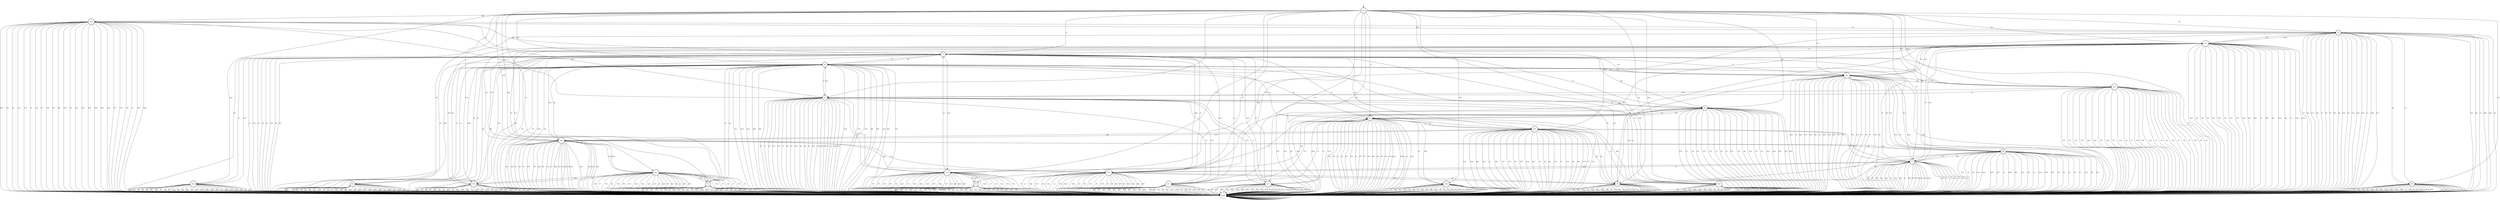 digraph g {
__start0 [label="" shape="none"]
init [shape="doublecircle" label="init"]
E23 [shape="doublecircle" label="E23"]
F3 [shape="doublecircle" label="F3"]
E2 [shape="doublecircle" label="E2"]
L7 [shape="doublecircle" label="L7"]
E4 [shape="doublecircle" label="E4"]
F11 [shape="doublecircle" label="F11"]
F12 [shape="doublecircle" label="F12"]
F1 [shape="doublecircle" label="F1"]
F9 [shape="doublecircle" label="F9"]
F7 [shape="doublecircle" label="F7"]
F10 [shape="doublecircle" label="F10"]
E5 [shape="doublecircle" label="E5"]
E9 [shape="doublecircle" label="E9"]
E10 [shape="doublecircle" label="E10"]
F5 [shape="doublecircle" label="F5"]
E11 [shape="doublecircle" label="E11"]
E15 [shape="doublecircle" label="E15"]
E22 [shape="doublecircle" label="E22"]
E25 [shape="doublecircle" label="E25"]
E27 [shape="doublecircle" label="E27"]
L1 [shape="doublecircle" label="L1"]
E20 [shape="doublecircle" label="E20"]
E17 [shape="doublecircle" label="E17"]
E13 [shape="doublecircle" label="E13"]
E6 [shape="doublecircle" label="E6"]
L3 [shape="doublecircle" label="L3"]
E30 [shape="doublecircle" label="E30"]
E16 [shape="doublecircle" label="E16"]
dead [shape="circle" label="dead"]
__start0 -> init
init -> E23[label="E23"]
init -> F3[label="F3"]
init -> E2[label="E2"]
init -> L7[label="L7"]
init -> E4[label="E4"]
init -> F11[label="F11"]
init -> F12[label="F12"]
init -> F1[label="F1"]
init -> F9[label="F9"]
init -> F7[label="F7"]
init -> F10[label="F10"]
init -> E5[label="E5"]
init -> E9[label="E9"]
init -> E10[label="E10"]
init -> F5[label="F5"]
init -> E11[label="E11"]
init -> E15[label="E15"]
init -> E22[label="E22"]
init -> E25[label="E25"]
init -> E27[label="E27"]
init -> L1[label="L1"]
init -> E20[label="E20"]
init -> E17[label="E17"]
init -> E13[label="E13"]
init -> E6[label="E6"]
init -> L3[label="L3"]
init -> E30[label="E30"]
init -> E16[label="E16"]
E23 -> dead[label="E23"]
E23 -> F3[label="F3"]
E23 -> dead[label="E2"]
E23 -> L7[label="L7"]
E23 -> dead[label="E4"]
E23 -> dead[label="F11"]
E23 -> dead[label="F12"]
E23 -> dead[label="F1"]
E23 -> dead[label="F9"]
E23 -> dead[label="F7"]
E23 -> dead[label="F10"]
E23 -> dead[label="E5"]
E23 -> dead[label="E9"]
E23 -> dead[label="E10"]
E23 -> dead[label="F5"]
E23 -> dead[label="E11"]
E23 -> dead[label="E15"]
E23 -> dead[label="E22"]
E23 -> dead[label="E25"]
E23 -> dead[label="E27"]
E23 -> L1[label="L1"]
E23 -> dead[label="E20"]
E23 -> dead[label="E17"]
E23 -> dead[label="E13"]
E23 -> dead[label="E6"]
E23 -> dead[label="L3"]
E23 -> dead[label="E30"]
E23 -> dead[label="E16"]
F3 -> E23[label="E23"]
F3 -> dead[label="F3"]
F3 -> dead[label="E2"]
F3 -> dead[label="L7"]
F3 -> dead[label="E4"]
F3 -> dead[label="F11"]
F3 -> dead[label="F12"]
F3 -> dead[label="F1"]
F3 -> dead[label="F9"]
F3 -> dead[label="F7"]
F3 -> dead[label="F10"]
F3 -> E5[label="E5"]
F3 -> dead[label="E9"]
F3 -> dead[label="E10"]
F3 -> dead[label="F5"]
F3 -> E11[label="E11"]
F3 -> dead[label="E15"]
F3 -> dead[label="E22"]
F3 -> E25[label="E25"]
F3 -> dead[label="E27"]
F3 -> dead[label="L1"]
F3 -> dead[label="E20"]
F3 -> dead[label="E17"]
F3 -> dead[label="E13"]
F3 -> dead[label="E6"]
F3 -> dead[label="L3"]
F3 -> dead[label="E30"]
F3 -> dead[label="E16"]
E2 -> dead[label="E23"]
E2 -> dead[label="F3"]
E2 -> dead[label="E2"]
E2 -> L7[label="L7"]
E2 -> dead[label="E4"]
E2 -> F11[label="F11"]
E2 -> F12[label="F12"]
E2 -> F1[label="F1"]
E2 -> F9[label="F9"]
E2 -> F7[label="F7"]
E2 -> F10[label="F10"]
E2 -> dead[label="E5"]
E2 -> dead[label="E9"]
E2 -> dead[label="E10"]
E2 -> dead[label="F5"]
E2 -> dead[label="E11"]
E2 -> dead[label="E15"]
E2 -> dead[label="E22"]
E2 -> dead[label="E25"]
E2 -> dead[label="E27"]
E2 -> L1[label="L1"]
E2 -> dead[label="E20"]
E2 -> dead[label="E17"]
E2 -> dead[label="E13"]
E2 -> dead[label="E6"]
E2 -> L3[label="L3"]
E2 -> dead[label="E30"]
E2 -> dead[label="E16"]
L7 -> E23[label="E23"]
L7 -> dead[label="F3"]
L7 -> E2[label="E2"]
L7 -> dead[label="L7"]
L7 -> E4[label="E4"]
L7 -> F11[label="F11"]
L7 -> dead[label="F12"]
L7 -> dead[label="F1"]
L7 -> dead[label="F9"]
L7 -> dead[label="F7"]
L7 -> dead[label="F10"]
L7 -> dead[label="E5"]
L7 -> dead[label="E9"]
L7 -> E10[label="E10"]
L7 -> dead[label="F5"]
L7 -> E11[label="E11"]
L7 -> E15[label="E15"]
L7 -> dead[label="E22"]
L7 -> E25[label="E25"]
L7 -> E27[label="E27"]
L7 -> dead[label="L1"]
L7 -> E20[label="E20"]
L7 -> E17[label="E17"]
L7 -> E13[label="E13"]
L7 -> E6[label="E6"]
L7 -> dead[label="L3"]
L7 -> dead[label="E30"]
L7 -> E16[label="E16"]
E4 -> dead[label="E23"]
E4 -> dead[label="F3"]
E4 -> dead[label="E2"]
E4 -> L7[label="L7"]
E4 -> dead[label="E4"]
E4 -> dead[label="F11"]
E4 -> dead[label="F12"]
E4 -> dead[label="F1"]
E4 -> dead[label="F9"]
E4 -> dead[label="F7"]
E4 -> dead[label="F10"]
E4 -> dead[label="E5"]
E4 -> dead[label="E9"]
E4 -> dead[label="E10"]
E4 -> dead[label="F5"]
E4 -> dead[label="E11"]
E4 -> dead[label="E15"]
E4 -> dead[label="E22"]
E4 -> dead[label="E25"]
E4 -> dead[label="E27"]
E4 -> dead[label="L1"]
E4 -> dead[label="E20"]
E4 -> dead[label="E17"]
E4 -> dead[label="E13"]
E4 -> dead[label="E6"]
E4 -> dead[label="L3"]
E4 -> dead[label="E30"]
E4 -> dead[label="E16"]
F11 -> dead[label="E23"]
F11 -> dead[label="F3"]
F11 -> E2[label="E2"]
F11 -> L7[label="L7"]
F11 -> dead[label="E4"]
F11 -> dead[label="F11"]
F11 -> dead[label="F12"]
F11 -> dead[label="F1"]
F11 -> dead[label="F9"]
F11 -> dead[label="F7"]
F11 -> dead[label="F10"]
F11 -> dead[label="E5"]
F11 -> E9[label="E9"]
F11 -> dead[label="E10"]
F11 -> dead[label="F5"]
F11 -> E11[label="E11"]
F11 -> E15[label="E15"]
F11 -> dead[label="E22"]
F11 -> dead[label="E25"]
F11 -> dead[label="E27"]
F11 -> dead[label="L1"]
F11 -> dead[label="E20"]
F11 -> dead[label="E17"]
F11 -> dead[label="E13"]
F11 -> dead[label="E6"]
F11 -> dead[label="L3"]
F11 -> dead[label="E30"]
F11 -> dead[label="E16"]
F12 -> dead[label="E23"]
F12 -> dead[label="F3"]
F12 -> E2[label="E2"]
F12 -> dead[label="L7"]
F12 -> dead[label="E4"]
F12 -> dead[label="F11"]
F12 -> dead[label="F12"]
F12 -> dead[label="F1"]
F12 -> dead[label="F9"]
F12 -> dead[label="F7"]
F12 -> dead[label="F10"]
F12 -> dead[label="E5"]
F12 -> E9[label="E9"]
F12 -> dead[label="E10"]
F12 -> dead[label="F5"]
F12 -> E11[label="E11"]
F12 -> dead[label="E15"]
F12 -> E22[label="E22"]
F12 -> E25[label="E25"]
F12 -> E27[label="E27"]
F12 -> dead[label="L1"]
F12 -> dead[label="E20"]
F12 -> dead[label="E17"]
F12 -> dead[label="E13"]
F12 -> dead[label="E6"]
F12 -> dead[label="L3"]
F12 -> dead[label="E30"]
F12 -> dead[label="E16"]
F1 -> dead[label="E23"]
F1 -> dead[label="F3"]
F1 -> E2[label="E2"]
F1 -> dead[label="L7"]
F1 -> dead[label="E4"]
F1 -> dead[label="F11"]
F1 -> dead[label="F12"]
F1 -> dead[label="F1"]
F1 -> dead[label="F9"]
F1 -> dead[label="F7"]
F1 -> dead[label="F10"]
F1 -> dead[label="E5"]
F1 -> dead[label="E9"]
F1 -> dead[label="E10"]
F1 -> dead[label="F5"]
F1 -> E11[label="E11"]
F1 -> dead[label="E15"]
F1 -> E22[label="E22"]
F1 -> dead[label="E25"]
F1 -> dead[label="E27"]
F1 -> dead[label="L1"]
F1 -> dead[label="E20"]
F1 -> dead[label="E17"]
F1 -> dead[label="E13"]
F1 -> dead[label="E6"]
F1 -> dead[label="L3"]
F1 -> dead[label="E30"]
F1 -> dead[label="E16"]
F9 -> dead[label="E23"]
F9 -> dead[label="F3"]
F9 -> E2[label="E2"]
F9 -> dead[label="L7"]
F9 -> dead[label="E4"]
F9 -> dead[label="F11"]
F9 -> dead[label="F12"]
F9 -> dead[label="F1"]
F9 -> dead[label="F9"]
F9 -> dead[label="F7"]
F9 -> dead[label="F10"]
F9 -> dead[label="E5"]
F9 -> E9[label="E9"]
F9 -> dead[label="E10"]
F9 -> dead[label="F5"]
F9 -> E11[label="E11"]
F9 -> dead[label="E15"]
F9 -> dead[label="E22"]
F9 -> E25[label="E25"]
F9 -> E27[label="E27"]
F9 -> dead[label="L1"]
F9 -> dead[label="E20"]
F9 -> dead[label="E17"]
F9 -> dead[label="E13"]
F9 -> dead[label="E6"]
F9 -> dead[label="L3"]
F9 -> dead[label="E30"]
F9 -> dead[label="E16"]
F7 -> dead[label="E23"]
F7 -> dead[label="F3"]
F7 -> E2[label="E2"]
F7 -> dead[label="L7"]
F7 -> dead[label="E4"]
F7 -> dead[label="F11"]
F7 -> dead[label="F12"]
F7 -> dead[label="F1"]
F7 -> dead[label="F9"]
F7 -> dead[label="F7"]
F7 -> dead[label="F10"]
F7 -> dead[label="E5"]
F7 -> E9[label="E9"]
F7 -> dead[label="E10"]
F7 -> dead[label="F5"]
F7 -> E11[label="E11"]
F7 -> dead[label="E15"]
F7 -> dead[label="E22"]
F7 -> E25[label="E25"]
F7 -> E27[label="E27"]
F7 -> dead[label="L1"]
F7 -> dead[label="E20"]
F7 -> dead[label="E17"]
F7 -> dead[label="E13"]
F7 -> dead[label="E6"]
F7 -> dead[label="L3"]
F7 -> dead[label="E30"]
F7 -> dead[label="E16"]
F10 -> dead[label="E23"]
F10 -> dead[label="F3"]
F10 -> E2[label="E2"]
F10 -> dead[label="L7"]
F10 -> dead[label="E4"]
F10 -> dead[label="F11"]
F10 -> dead[label="F12"]
F10 -> dead[label="F1"]
F10 -> dead[label="F9"]
F10 -> dead[label="F7"]
F10 -> dead[label="F10"]
F10 -> dead[label="E5"]
F10 -> dead[label="E9"]
F10 -> dead[label="E10"]
F10 -> dead[label="F5"]
F10 -> E11[label="E11"]
F10 -> dead[label="E15"]
F10 -> E22[label="E22"]
F10 -> dead[label="E25"]
F10 -> dead[label="E27"]
F10 -> dead[label="L1"]
F10 -> dead[label="E20"]
F10 -> dead[label="E17"]
F10 -> dead[label="E13"]
F10 -> dead[label="E6"]
F10 -> dead[label="L3"]
F10 -> dead[label="E30"]
F10 -> dead[label="E16"]
E5 -> dead[label="E23"]
E5 -> F3[label="F3"]
E5 -> dead[label="E2"]
E5 -> dead[label="L7"]
E5 -> dead[label="E4"]
E5 -> dead[label="F11"]
E5 -> dead[label="F12"]
E5 -> dead[label="F1"]
E5 -> dead[label="F9"]
E5 -> dead[label="F7"]
E5 -> dead[label="F10"]
E5 -> dead[label="E5"]
E5 -> dead[label="E9"]
E5 -> dead[label="E10"]
E5 -> dead[label="F5"]
E5 -> dead[label="E11"]
E5 -> dead[label="E15"]
E5 -> dead[label="E22"]
E5 -> dead[label="E25"]
E5 -> dead[label="E27"]
E5 -> dead[label="L1"]
E5 -> dead[label="E20"]
E5 -> dead[label="E17"]
E5 -> dead[label="E13"]
E5 -> dead[label="E6"]
E5 -> dead[label="L3"]
E5 -> dead[label="E30"]
E5 -> dead[label="E16"]
E9 -> dead[label="E23"]
E9 -> dead[label="F3"]
E9 -> dead[label="E2"]
E9 -> dead[label="L7"]
E9 -> dead[label="E4"]
E9 -> F11[label="F11"]
E9 -> F12[label="F12"]
E9 -> dead[label="F1"]
E9 -> F9[label="F9"]
E9 -> F7[label="F7"]
E9 -> dead[label="F10"]
E9 -> dead[label="E5"]
E9 -> dead[label="E9"]
E9 -> dead[label="E10"]
E9 -> dead[label="F5"]
E9 -> dead[label="E11"]
E9 -> dead[label="E15"]
E9 -> dead[label="E22"]
E9 -> dead[label="E25"]
E9 -> dead[label="E27"]
E9 -> dead[label="L1"]
E9 -> dead[label="E20"]
E9 -> dead[label="E17"]
E9 -> dead[label="E13"]
E9 -> dead[label="E6"]
E9 -> dead[label="L3"]
E9 -> dead[label="E30"]
E9 -> dead[label="E16"]
E10 -> dead[label="E23"]
E10 -> dead[label="F3"]
E10 -> dead[label="E2"]
E10 -> L7[label="L7"]
E10 -> dead[label="E4"]
E10 -> dead[label="F11"]
E10 -> dead[label="F12"]
E10 -> dead[label="F1"]
E10 -> dead[label="F9"]
E10 -> dead[label="F7"]
E10 -> dead[label="F10"]
E10 -> dead[label="E5"]
E10 -> dead[label="E9"]
E10 -> dead[label="E10"]
E10 -> F5[label="F5"]
E10 -> dead[label="E11"]
E10 -> dead[label="E15"]
E10 -> dead[label="E22"]
E10 -> dead[label="E25"]
E10 -> dead[label="E27"]
E10 -> L1[label="L1"]
E10 -> dead[label="E20"]
E10 -> dead[label="E17"]
E10 -> dead[label="E13"]
E10 -> dead[label="E6"]
E10 -> L3[label="L3"]
E10 -> dead[label="E30"]
E10 -> dead[label="E16"]
F5 -> dead[label="E23"]
F5 -> dead[label="F3"]
F5 -> dead[label="E2"]
F5 -> dead[label="L7"]
F5 -> dead[label="E4"]
F5 -> dead[label="F11"]
F5 -> dead[label="F12"]
F5 -> dead[label="F1"]
F5 -> dead[label="F9"]
F5 -> dead[label="F7"]
F5 -> dead[label="F10"]
F5 -> dead[label="E5"]
F5 -> dead[label="E9"]
F5 -> E10[label="E10"]
F5 -> dead[label="F5"]
F5 -> dead[label="E11"]
F5 -> dead[label="E15"]
F5 -> dead[label="E22"]
F5 -> dead[label="E25"]
F5 -> dead[label="E27"]
F5 -> dead[label="L1"]
F5 -> dead[label="E20"]
F5 -> dead[label="E17"]
F5 -> dead[label="E13"]
F5 -> dead[label="E6"]
F5 -> dead[label="L3"]
F5 -> dead[label="E30"]
F5 -> dead[label="E16"]
E11 -> dead[label="E23"]
E11 -> F3[label="F3"]
E11 -> dead[label="E2"]
E11 -> L7[label="L7"]
E11 -> dead[label="E4"]
E11 -> F11[label="F11"]
E11 -> F12[label="F12"]
E11 -> F1[label="F1"]
E11 -> F9[label="F9"]
E11 -> F7[label="F7"]
E11 -> F10[label="F10"]
E11 -> dead[label="E5"]
E11 -> dead[label="E9"]
E11 -> dead[label="E10"]
E11 -> dead[label="F5"]
E11 -> dead[label="E11"]
E11 -> dead[label="E15"]
E11 -> dead[label="E22"]
E11 -> dead[label="E25"]
E11 -> dead[label="E27"]
E11 -> dead[label="L1"]
E11 -> dead[label="E20"]
E11 -> dead[label="E17"]
E11 -> dead[label="E13"]
E11 -> dead[label="E6"]
E11 -> dead[label="L3"]
E11 -> dead[label="E30"]
E11 -> dead[label="E16"]
E15 -> dead[label="E23"]
E15 -> dead[label="F3"]
E15 -> dead[label="E2"]
E15 -> L7[label="L7"]
E15 -> dead[label="E4"]
E15 -> F11[label="F11"]
E15 -> dead[label="F12"]
E15 -> dead[label="F1"]
E15 -> dead[label="F9"]
E15 -> dead[label="F7"]
E15 -> dead[label="F10"]
E15 -> dead[label="E5"]
E15 -> dead[label="E9"]
E15 -> dead[label="E10"]
E15 -> dead[label="F5"]
E15 -> dead[label="E11"]
E15 -> dead[label="E15"]
E15 -> dead[label="E22"]
E15 -> dead[label="E25"]
E15 -> dead[label="E27"]
E15 -> L1[label="L1"]
E15 -> dead[label="E20"]
E15 -> dead[label="E17"]
E15 -> dead[label="E13"]
E15 -> dead[label="E6"]
E15 -> dead[label="L3"]
E15 -> dead[label="E30"]
E15 -> dead[label="E16"]
E22 -> dead[label="E23"]
E22 -> dead[label="F3"]
E22 -> dead[label="E2"]
E22 -> dead[label="L7"]
E22 -> dead[label="E4"]
E22 -> dead[label="F11"]
E22 -> F12[label="F12"]
E22 -> F1[label="F1"]
E22 -> dead[label="F9"]
E22 -> dead[label="F7"]
E22 -> F10[label="F10"]
E22 -> dead[label="E5"]
E22 -> dead[label="E9"]
E22 -> dead[label="E10"]
E22 -> dead[label="F5"]
E22 -> dead[label="E11"]
E22 -> dead[label="E15"]
E22 -> dead[label="E22"]
E22 -> dead[label="E25"]
E22 -> dead[label="E27"]
E22 -> dead[label="L1"]
E22 -> dead[label="E20"]
E22 -> dead[label="E17"]
E22 -> dead[label="E13"]
E22 -> dead[label="E6"]
E22 -> dead[label="L3"]
E22 -> dead[label="E30"]
E22 -> dead[label="E16"]
E25 -> dead[label="E23"]
E25 -> F3[label="F3"]
E25 -> dead[label="E2"]
E25 -> L7[label="L7"]
E25 -> dead[label="E4"]
E25 -> dead[label="F11"]
E25 -> F12[label="F12"]
E25 -> dead[label="F1"]
E25 -> F9[label="F9"]
E25 -> F7[label="F7"]
E25 -> dead[label="F10"]
E25 -> dead[label="E5"]
E25 -> dead[label="E9"]
E25 -> dead[label="E10"]
E25 -> dead[label="F5"]
E25 -> dead[label="E11"]
E25 -> dead[label="E15"]
E25 -> dead[label="E22"]
E25 -> dead[label="E25"]
E25 -> dead[label="E27"]
E25 -> dead[label="L1"]
E25 -> dead[label="E20"]
E25 -> dead[label="E17"]
E25 -> dead[label="E13"]
E25 -> dead[label="E6"]
E25 -> dead[label="L3"]
E25 -> dead[label="E30"]
E25 -> dead[label="E16"]
E27 -> dead[label="E23"]
E27 -> dead[label="F3"]
E27 -> dead[label="E2"]
E27 -> L7[label="L7"]
E27 -> dead[label="E4"]
E27 -> dead[label="F11"]
E27 -> F12[label="F12"]
E27 -> dead[label="F1"]
E27 -> F9[label="F9"]
E27 -> F7[label="F7"]
E27 -> dead[label="F10"]
E27 -> dead[label="E5"]
E27 -> dead[label="E9"]
E27 -> dead[label="E10"]
E27 -> dead[label="F5"]
E27 -> dead[label="E11"]
E27 -> dead[label="E15"]
E27 -> dead[label="E22"]
E27 -> dead[label="E25"]
E27 -> dead[label="E27"]
E27 -> dead[label="L1"]
E27 -> dead[label="E20"]
E27 -> dead[label="E17"]
E27 -> dead[label="E13"]
E27 -> dead[label="E6"]
E27 -> L3[label="L3"]
E27 -> dead[label="E30"]
E27 -> dead[label="E16"]
L1 -> E23[label="E23"]
L1 -> dead[label="F3"]
L1 -> E2[label="E2"]
L1 -> dead[label="L7"]
L1 -> dead[label="E4"]
L1 -> dead[label="F11"]
L1 -> dead[label="F12"]
L1 -> dead[label="F1"]
L1 -> dead[label="F9"]
L1 -> dead[label="F7"]
L1 -> dead[label="F10"]
L1 -> dead[label="E5"]
L1 -> dead[label="E9"]
L1 -> E10[label="E10"]
L1 -> dead[label="F5"]
L1 -> dead[label="E11"]
L1 -> E15[label="E15"]
L1 -> dead[label="E22"]
L1 -> dead[label="E25"]
L1 -> dead[label="E27"]
L1 -> dead[label="L1"]
L1 -> E20[label="E20"]
L1 -> E17[label="E17"]
L1 -> E13[label="E13"]
L1 -> E6[label="E6"]
L1 -> dead[label="L3"]
L1 -> dead[label="E30"]
L1 -> dead[label="E16"]
E20 -> dead[label="E23"]
E20 -> dead[label="F3"]
E20 -> dead[label="E2"]
E20 -> L7[label="L7"]
E20 -> dead[label="E4"]
E20 -> dead[label="F11"]
E20 -> dead[label="F12"]
E20 -> dead[label="F1"]
E20 -> dead[label="F9"]
E20 -> dead[label="F7"]
E20 -> dead[label="F10"]
E20 -> dead[label="E5"]
E20 -> dead[label="E9"]
E20 -> dead[label="E10"]
E20 -> dead[label="F5"]
E20 -> dead[label="E11"]
E20 -> dead[label="E15"]
E20 -> dead[label="E22"]
E20 -> dead[label="E25"]
E20 -> dead[label="E27"]
E20 -> L1[label="L1"]
E20 -> dead[label="E20"]
E20 -> dead[label="E17"]
E20 -> dead[label="E13"]
E20 -> dead[label="E6"]
E20 -> L3[label="L3"]
E20 -> dead[label="E30"]
E20 -> dead[label="E16"]
E17 -> dead[label="E23"]
E17 -> dead[label="F3"]
E17 -> dead[label="E2"]
E17 -> L7[label="L7"]
E17 -> dead[label="E4"]
E17 -> dead[label="F11"]
E17 -> dead[label="F12"]
E17 -> dead[label="F1"]
E17 -> dead[label="F9"]
E17 -> dead[label="F7"]
E17 -> dead[label="F10"]
E17 -> dead[label="E5"]
E17 -> dead[label="E9"]
E17 -> dead[label="E10"]
E17 -> dead[label="F5"]
E17 -> dead[label="E11"]
E17 -> dead[label="E15"]
E17 -> dead[label="E22"]
E17 -> dead[label="E25"]
E17 -> dead[label="E27"]
E17 -> L1[label="L1"]
E17 -> dead[label="E20"]
E17 -> dead[label="E17"]
E17 -> dead[label="E13"]
E17 -> dead[label="E6"]
E17 -> L3[label="L3"]
E17 -> dead[label="E30"]
E17 -> dead[label="E16"]
E13 -> dead[label="E23"]
E13 -> dead[label="F3"]
E13 -> dead[label="E2"]
E13 -> L7[label="L7"]
E13 -> dead[label="E4"]
E13 -> dead[label="F11"]
E13 -> dead[label="F12"]
E13 -> dead[label="F1"]
E13 -> dead[label="F9"]
E13 -> dead[label="F7"]
E13 -> dead[label="F10"]
E13 -> dead[label="E5"]
E13 -> dead[label="E9"]
E13 -> dead[label="E10"]
E13 -> dead[label="F5"]
E13 -> dead[label="E11"]
E13 -> dead[label="E15"]
E13 -> dead[label="E22"]
E13 -> dead[label="E25"]
E13 -> dead[label="E27"]
E13 -> L1[label="L1"]
E13 -> dead[label="E20"]
E13 -> dead[label="E17"]
E13 -> dead[label="E13"]
E13 -> dead[label="E6"]
E13 -> L3[label="L3"]
E13 -> dead[label="E30"]
E13 -> dead[label="E16"]
E6 -> dead[label="E23"]
E6 -> dead[label="F3"]
E6 -> dead[label="E2"]
E6 -> L7[label="L7"]
E6 -> dead[label="E4"]
E6 -> dead[label="F11"]
E6 -> dead[label="F12"]
E6 -> dead[label="F1"]
E6 -> dead[label="F9"]
E6 -> dead[label="F7"]
E6 -> dead[label="F10"]
E6 -> dead[label="E5"]
E6 -> dead[label="E9"]
E6 -> dead[label="E10"]
E6 -> dead[label="F5"]
E6 -> dead[label="E11"]
E6 -> dead[label="E15"]
E6 -> dead[label="E22"]
E6 -> dead[label="E25"]
E6 -> dead[label="E27"]
E6 -> L1[label="L1"]
E6 -> dead[label="E20"]
E6 -> dead[label="E17"]
E6 -> dead[label="E13"]
E6 -> dead[label="E6"]
E6 -> L3[label="L3"]
E6 -> dead[label="E30"]
E6 -> dead[label="E16"]
L3 -> dead[label="E23"]
L3 -> dead[label="F3"]
L3 -> E2[label="E2"]
L3 -> dead[label="L7"]
L3 -> dead[label="E4"]
L3 -> dead[label="F11"]
L3 -> dead[label="F12"]
L3 -> dead[label="F1"]
L3 -> dead[label="F9"]
L3 -> dead[label="F7"]
L3 -> dead[label="F10"]
L3 -> dead[label="E5"]
L3 -> dead[label="E9"]
L3 -> E10[label="E10"]
L3 -> dead[label="F5"]
L3 -> dead[label="E11"]
L3 -> dead[label="E15"]
L3 -> dead[label="E22"]
L3 -> dead[label="E25"]
L3 -> E27[label="E27"]
L3 -> dead[label="L1"]
L3 -> E20[label="E20"]
L3 -> E17[label="E17"]
L3 -> E13[label="E13"]
L3 -> E6[label="E6"]
L3 -> dead[label="L3"]
L3 -> E30[label="E30"]
L3 -> dead[label="E16"]
E30 -> dead[label="E23"]
E30 -> dead[label="F3"]
E30 -> dead[label="E2"]
E30 -> dead[label="L7"]
E30 -> dead[label="E4"]
E30 -> dead[label="F11"]
E30 -> dead[label="F12"]
E30 -> dead[label="F1"]
E30 -> dead[label="F9"]
E30 -> dead[label="F7"]
E30 -> dead[label="F10"]
E30 -> dead[label="E5"]
E30 -> dead[label="E9"]
E30 -> dead[label="E10"]
E30 -> dead[label="F5"]
E30 -> dead[label="E11"]
E30 -> dead[label="E15"]
E30 -> dead[label="E22"]
E30 -> dead[label="E25"]
E30 -> dead[label="E27"]
E30 -> dead[label="L1"]
E30 -> dead[label="E20"]
E30 -> dead[label="E17"]
E30 -> dead[label="E13"]
E30 -> dead[label="E6"]
E30 -> L3[label="L3"]
E30 -> dead[label="E30"]
E30 -> dead[label="E16"]
E16 -> dead[label="E23"]
E16 -> dead[label="F3"]
E16 -> dead[label="E2"]
E16 -> L7[label="L7"]
E16 -> dead[label="E4"]
E16 -> dead[label="F11"]
E16 -> dead[label="F12"]
E16 -> dead[label="F1"]
E16 -> dead[label="F9"]
E16 -> dead[label="F7"]
E16 -> dead[label="F10"]
E16 -> dead[label="E5"]
E16 -> dead[label="E9"]
E16 -> dead[label="E10"]
E16 -> dead[label="F5"]
E16 -> dead[label="E11"]
E16 -> dead[label="E15"]
E16 -> dead[label="E22"]
E16 -> dead[label="E25"]
E16 -> dead[label="E27"]
E16 -> dead[label="L1"]
E16 -> dead[label="E20"]
E16 -> dead[label="E17"]
E16 -> dead[label="E13"]
E16 -> dead[label="E6"]
E16 -> dead[label="L3"]
E16 -> dead[label="E30"]
E16 -> dead[label="E16"]
dead -> dead[label="E23"]
dead -> dead[label="F3"]
dead -> dead[label="E2"]
dead -> dead[label="L7"]
dead -> dead[label="E4"]
dead -> dead[label="F11"]
dead -> dead[label="F12"]
dead -> dead[label="F1"]
dead -> dead[label="F9"]
dead -> dead[label="F7"]
dead -> dead[label="F10"]
dead -> dead[label="E5"]
dead -> dead[label="E9"]
dead -> dead[label="E10"]
dead -> dead[label="F5"]
dead -> dead[label="E11"]
dead -> dead[label="E15"]
dead -> dead[label="E22"]
dead -> dead[label="E25"]
dead -> dead[label="E27"]
dead -> dead[label="L1"]
dead -> dead[label="E20"]
dead -> dead[label="E17"]
dead -> dead[label="E13"]
dead -> dead[label="E6"]
dead -> dead[label="L3"]
dead -> dead[label="E30"]
dead -> dead[label="E16"]
}
